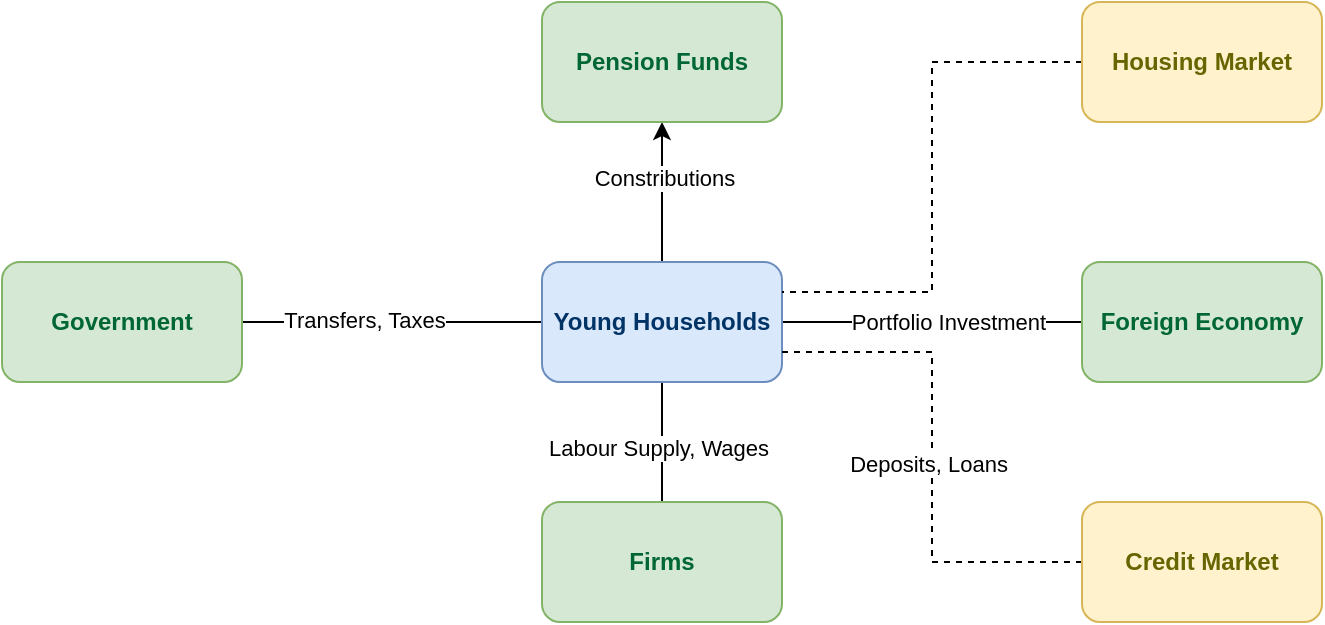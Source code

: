<mxfile version="22.0.0" type="github">
  <diagram name="Page-1" id="vVC_4YI8zO_hMbNAO3Pz">
    <mxGraphModel dx="1050" dy="542" grid="1" gridSize="10" guides="1" tooltips="1" connect="1" arrows="1" fold="1" page="1" pageScale="1" pageWidth="850" pageHeight="1100" math="0" shadow="0">
      <root>
        <mxCell id="0" />
        <mxCell id="1" parent="0" />
        <mxCell id="lMf9VeMJt86VJxuizwmK-8" style="edgeStyle=orthogonalEdgeStyle;rounded=0;orthogonalLoop=1;jettySize=auto;html=1;entryX=0;entryY=0.5;entryDx=0;entryDy=0;endArrow=none;endFill=0;" edge="1" parent="1" source="lMf9VeMJt86VJxuizwmK-1" target="lMf9VeMJt86VJxuizwmK-4">
          <mxGeometry relative="1" as="geometry" />
        </mxCell>
        <mxCell id="lMf9VeMJt86VJxuizwmK-14" value="Portfolio Investment" style="edgeLabel;html=1;align=center;verticalAlign=middle;resizable=0;points=[];" vertex="1" connectable="0" parent="lMf9VeMJt86VJxuizwmK-8">
          <mxGeometry x="0.104" relative="1" as="geometry">
            <mxPoint as="offset" />
          </mxGeometry>
        </mxCell>
        <mxCell id="lMf9VeMJt86VJxuizwmK-9" style="edgeStyle=orthogonalEdgeStyle;rounded=0;orthogonalLoop=1;jettySize=auto;html=1;entryX=0.5;entryY=0;entryDx=0;entryDy=0;endArrow=none;endFill=0;" edge="1" parent="1" source="lMf9VeMJt86VJxuizwmK-1" target="lMf9VeMJt86VJxuizwmK-3">
          <mxGeometry relative="1" as="geometry" />
        </mxCell>
        <mxCell id="lMf9VeMJt86VJxuizwmK-15" value="Labour Supply, Wages" style="edgeLabel;html=1;align=center;verticalAlign=middle;resizable=0;points=[];" vertex="1" connectable="0" parent="lMf9VeMJt86VJxuizwmK-9">
          <mxGeometry x="0.093" y="-2" relative="1" as="geometry">
            <mxPoint as="offset" />
          </mxGeometry>
        </mxCell>
        <mxCell id="lMf9VeMJt86VJxuizwmK-10" style="edgeStyle=orthogonalEdgeStyle;rounded=0;orthogonalLoop=1;jettySize=auto;html=1;entryX=0.5;entryY=1;entryDx=0;entryDy=0;" edge="1" parent="1" source="lMf9VeMJt86VJxuizwmK-1" target="lMf9VeMJt86VJxuizwmK-2">
          <mxGeometry relative="1" as="geometry" />
        </mxCell>
        <mxCell id="lMf9VeMJt86VJxuizwmK-17" value="Constributions" style="edgeLabel;html=1;align=center;verticalAlign=middle;resizable=0;points=[];" vertex="1" connectable="0" parent="lMf9VeMJt86VJxuizwmK-10">
          <mxGeometry x="0.206" y="-1" relative="1" as="geometry">
            <mxPoint as="offset" />
          </mxGeometry>
        </mxCell>
        <mxCell id="lMf9VeMJt86VJxuizwmK-11" style="edgeStyle=orthogonalEdgeStyle;rounded=0;orthogonalLoop=1;jettySize=auto;html=1;endArrow=none;endFill=0;" edge="1" parent="1" source="lMf9VeMJt86VJxuizwmK-1" target="lMf9VeMJt86VJxuizwmK-7">
          <mxGeometry relative="1" as="geometry" />
        </mxCell>
        <mxCell id="lMf9VeMJt86VJxuizwmK-16" value="Transfers, Taxes" style="edgeLabel;html=1;align=center;verticalAlign=middle;resizable=0;points=[];" vertex="1" connectable="0" parent="lMf9VeMJt86VJxuizwmK-11">
          <mxGeometry x="0.189" y="-1" relative="1" as="geometry">
            <mxPoint as="offset" />
          </mxGeometry>
        </mxCell>
        <mxCell id="lMf9VeMJt86VJxuizwmK-1" value="Young Households" style="rounded=1;whiteSpace=wrap;html=1;fillColor=#dae8fc;strokeColor=#6c8ebf;fontColor=#003366;fontStyle=1" vertex="1" parent="1">
          <mxGeometry x="330" y="190" width="120" height="60" as="geometry" />
        </mxCell>
        <mxCell id="lMf9VeMJt86VJxuizwmK-2" value="Pension Funds" style="rounded=1;whiteSpace=wrap;html=1;fillColor=#d5e8d4;strokeColor=#82b366;fontColor=#006633;fontStyle=1" vertex="1" parent="1">
          <mxGeometry x="330" y="60" width="120" height="60" as="geometry" />
        </mxCell>
        <mxCell id="lMf9VeMJt86VJxuizwmK-3" value="Firms" style="rounded=1;whiteSpace=wrap;html=1;fillColor=#d5e8d4;strokeColor=#82b366;fontColor=#006633;fontStyle=1" vertex="1" parent="1">
          <mxGeometry x="330" y="310" width="120" height="60" as="geometry" />
        </mxCell>
        <mxCell id="lMf9VeMJt86VJxuizwmK-4" value="Foreign Economy" style="rounded=1;whiteSpace=wrap;html=1;fillColor=#d5e8d4;strokeColor=#82b366;fontColor=#006633;fontStyle=1" vertex="1" parent="1">
          <mxGeometry x="600" y="190" width="120" height="60" as="geometry" />
        </mxCell>
        <mxCell id="lMf9VeMJt86VJxuizwmK-12" style="edgeStyle=orthogonalEdgeStyle;rounded=0;orthogonalLoop=1;jettySize=auto;html=1;entryX=1;entryY=0.25;entryDx=0;entryDy=0;endArrow=none;endFill=0;dashed=1;" edge="1" parent="1" source="lMf9VeMJt86VJxuizwmK-5" target="lMf9VeMJt86VJxuizwmK-1">
          <mxGeometry relative="1" as="geometry" />
        </mxCell>
        <mxCell id="lMf9VeMJt86VJxuizwmK-5" value="Housing Market" style="rounded=1;whiteSpace=wrap;html=1;fillColor=#fff2cc;strokeColor=#d6b656;fontColor=#666600;fontStyle=1" vertex="1" parent="1">
          <mxGeometry x="600" y="60" width="120" height="60" as="geometry" />
        </mxCell>
        <mxCell id="lMf9VeMJt86VJxuizwmK-13" style="edgeStyle=orthogonalEdgeStyle;rounded=0;orthogonalLoop=1;jettySize=auto;html=1;entryX=1;entryY=0.75;entryDx=0;entryDy=0;dashed=1;endArrow=none;endFill=0;" edge="1" parent="1" source="lMf9VeMJt86VJxuizwmK-6" target="lMf9VeMJt86VJxuizwmK-1">
          <mxGeometry relative="1" as="geometry" />
        </mxCell>
        <mxCell id="lMf9VeMJt86VJxuizwmK-19" value="Deposits, Loans" style="edgeLabel;html=1;align=center;verticalAlign=middle;resizable=0;points=[];" vertex="1" connectable="0" parent="lMf9VeMJt86VJxuizwmK-13">
          <mxGeometry x="-0.026" y="2" relative="1" as="geometry">
            <mxPoint as="offset" />
          </mxGeometry>
        </mxCell>
        <mxCell id="lMf9VeMJt86VJxuizwmK-6" value="Credit Market" style="rounded=1;whiteSpace=wrap;html=1;fillColor=#fff2cc;strokeColor=#d6b656;fontColor=#666600;fontStyle=1" vertex="1" parent="1">
          <mxGeometry x="600" y="310" width="120" height="60" as="geometry" />
        </mxCell>
        <mxCell id="lMf9VeMJt86VJxuizwmK-7" value="Government" style="rounded=1;whiteSpace=wrap;html=1;fillColor=#d5e8d4;strokeColor=#82b366;fontColor=#006633;fontStyle=1" vertex="1" parent="1">
          <mxGeometry x="60" y="190" width="120" height="60" as="geometry" />
        </mxCell>
      </root>
    </mxGraphModel>
  </diagram>
</mxfile>
